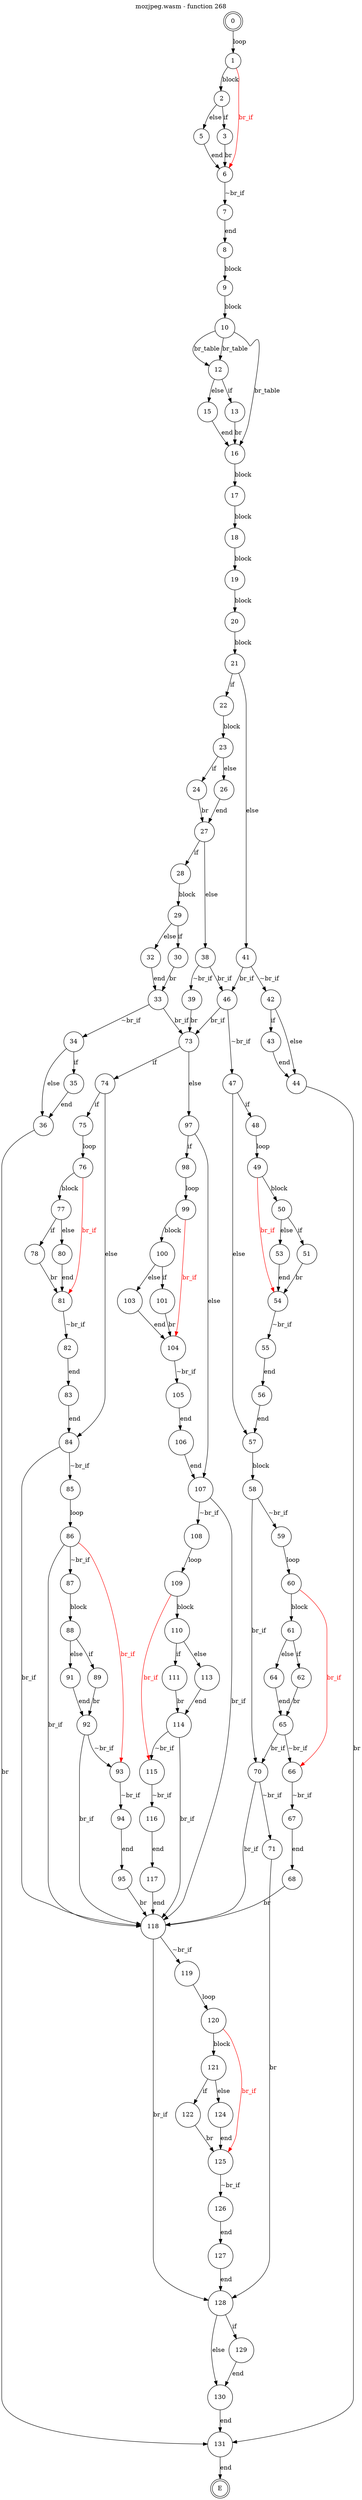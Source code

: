 digraph finite_state_machine {
    label = "mozjpeg.wasm - function 268"
    labelloc =  t
    labelfontsize = 16
    labelfontcolor = black
    labelfontname = "Helvetica"
    node [shape = doublecircle]; 0 E ;
    node [shape = circle];
    0 -> 1[label="loop"];
    1 -> 2[label="block"];
    2 -> 3[label="if"];
    2 -> 5[label="else"];
    3 -> 6[label="br"];
    5 -> 6[label="end"];
    6 -> 7[label="~br_if"];
    6 -> 1[color="red" dir=back fontcolor="red" label="br_if"];
    7 -> 8[label="end"];
    8 -> 9[label="block"];
    9 -> 10[label="block"];
    10 -> 12[label="br_table"];
    10 -> 16[label="br_table"];
    10 -> 12[label="br_table"];
    12 -> 13[label="if"];
    12 -> 15[label="else"];
    13 -> 16[label="br"];
    15 -> 16[label="end"];
    16 -> 17[label="block"];
    17 -> 18[label="block"];
    18 -> 19[label="block"];
    19 -> 20[label="block"];
    20 -> 21[label="block"];
    21 -> 22[label="if"];
    21 -> 41[label="else"];
    22 -> 23[label="block"];
    23 -> 24[label="if"];
    23 -> 26[label="else"];
    24 -> 27[label="br"];
    26 -> 27[label="end"];
    27 -> 28[label="if"];
    27 -> 38[label="else"];
    28 -> 29[label="block"];
    29 -> 30[label="if"];
    29 -> 32[label="else"];
    30 -> 33[label="br"];
    32 -> 33[label="end"];
    33 -> 34[label="~br_if"];
    33 -> 73[label="br_if"];
    34 -> 35[label="if"];
    34 -> 36[label="else"];
    35 -> 36[label="end"];
    36 -> 131[label="br"];
    38 -> 39[label="~br_if"];
    38 -> 46[label="br_if"];
    39 -> 73[label="br"];
    41 -> 42[label="~br_if"];
    41 -> 46[label="br_if"];
    42 -> 43[label="if"];
    42 -> 44[label="else"];
    43 -> 44[label="end"];
    44 -> 131[label="br"];
    46 -> 47[label="~br_if"];
    46 -> 73[label="br_if"];
    47 -> 48[label="if"];
    47 -> 57[label="else"];
    48 -> 49[label="loop"];
    49 -> 50[label="block"];
    50 -> 51[label="if"];
    50 -> 53[label="else"];
    51 -> 54[label="br"];
    53 -> 54[label="end"];
    54 -> 55[label="~br_if"];
    54 -> 49[color="red" dir=back fontcolor="red" label="br_if"];
    55 -> 56[label="end"];
    56 -> 57[label="end"];
    57 -> 58[label="block"];
    58 -> 59[label="~br_if"];
    58 -> 70[label="br_if"];
    59 -> 60[label="loop"];
    60 -> 61[label="block"];
    61 -> 62[label="if"];
    61 -> 64[label="else"];
    62 -> 65[label="br"];
    64 -> 65[label="end"];
    65 -> 66[label="~br_if"];
    65 -> 70[label="br_if"];
    66 -> 67[label="~br_if"];
    66 -> 60[color="red" dir=back fontcolor="red" label="br_if"];
    67 -> 68[label="end"];
    68 -> 118[label="br"];
    70 -> 71[label="~br_if"];
    70 -> 118[label="br_if"];
    71 -> 128[label="br"];
    73 -> 74[label="if"];
    73 -> 97[label="else"];
    74 -> 75[label="if"];
    74 -> 84[label="else"];
    75 -> 76[label="loop"];
    76 -> 77[label="block"];
    77 -> 78[label="if"];
    77 -> 80[label="else"];
    78 -> 81[label="br"];
    80 -> 81[label="end"];
    81 -> 82[label="~br_if"];
    81 -> 76[color="red" dir=back fontcolor="red" label="br_if"];
    82 -> 83[label="end"];
    83 -> 84[label="end"];
    84 -> 85[label="~br_if"];
    84 -> 118[label="br_if"];
    85 -> 86[label="loop"];
    86 -> 87[label="~br_if"];
    86 -> 118[label="br_if"];
    87 -> 88[label="block"];
    88 -> 89[label="if"];
    88 -> 91[label="else"];
    89 -> 92[label="br"];
    91 -> 92[label="end"];
    92 -> 93[label="~br_if"];
    92 -> 118[label="br_if"];
    93 -> 94[label="~br_if"];
    93 -> 86[color="red" dir=back fontcolor="red" label="br_if"];
    94 -> 95[label="end"];
    95 -> 118[label="br"];
    97 -> 98[label="if"];
    97 -> 107[label="else"];
    98 -> 99[label="loop"];
    99 -> 100[label="block"];
    100 -> 101[label="if"];
    100 -> 103[label="else"];
    101 -> 104[label="br"];
    103 -> 104[label="end"];
    104 -> 105[label="~br_if"];
    104 -> 99[color="red" dir=back fontcolor="red" label="br_if"];
    105 -> 106[label="end"];
    106 -> 107[label="end"];
    107 -> 108[label="~br_if"];
    107 -> 118[label="br_if"];
    108 -> 109[label="loop"];
    109 -> 110[label="block"];
    110 -> 111[label="if"];
    110 -> 113[label="else"];
    111 -> 114[label="br"];
    113 -> 114[label="end"];
    114 -> 115[label="~br_if"];
    114 -> 118[label="br_if"];
    115 -> 116[label="~br_if"];
    115 -> 109[color="red" dir=back fontcolor="red" label="br_if"];
    116 -> 117[label="end"];
    117 -> 118[label="end"];
    118 -> 119[label="~br_if"];
    118 -> 128[label="br_if"];
    119 -> 120[label="loop"];
    120 -> 121[label="block"];
    121 -> 122[label="if"];
    121 -> 124[label="else"];
    122 -> 125[label="br"];
    124 -> 125[label="end"];
    125 -> 126[label="~br_if"];
    125 -> 120[color="red" dir=back fontcolor="red" label="br_if"];
    126 -> 127[label="end"];
    127 -> 128[label="end"];
    128 -> 129[label="if"];
    128 -> 130[label="else"];
    129 -> 130[label="end"];
    130 -> 131[label="end"];
    131 -> E[label="end"];
}
